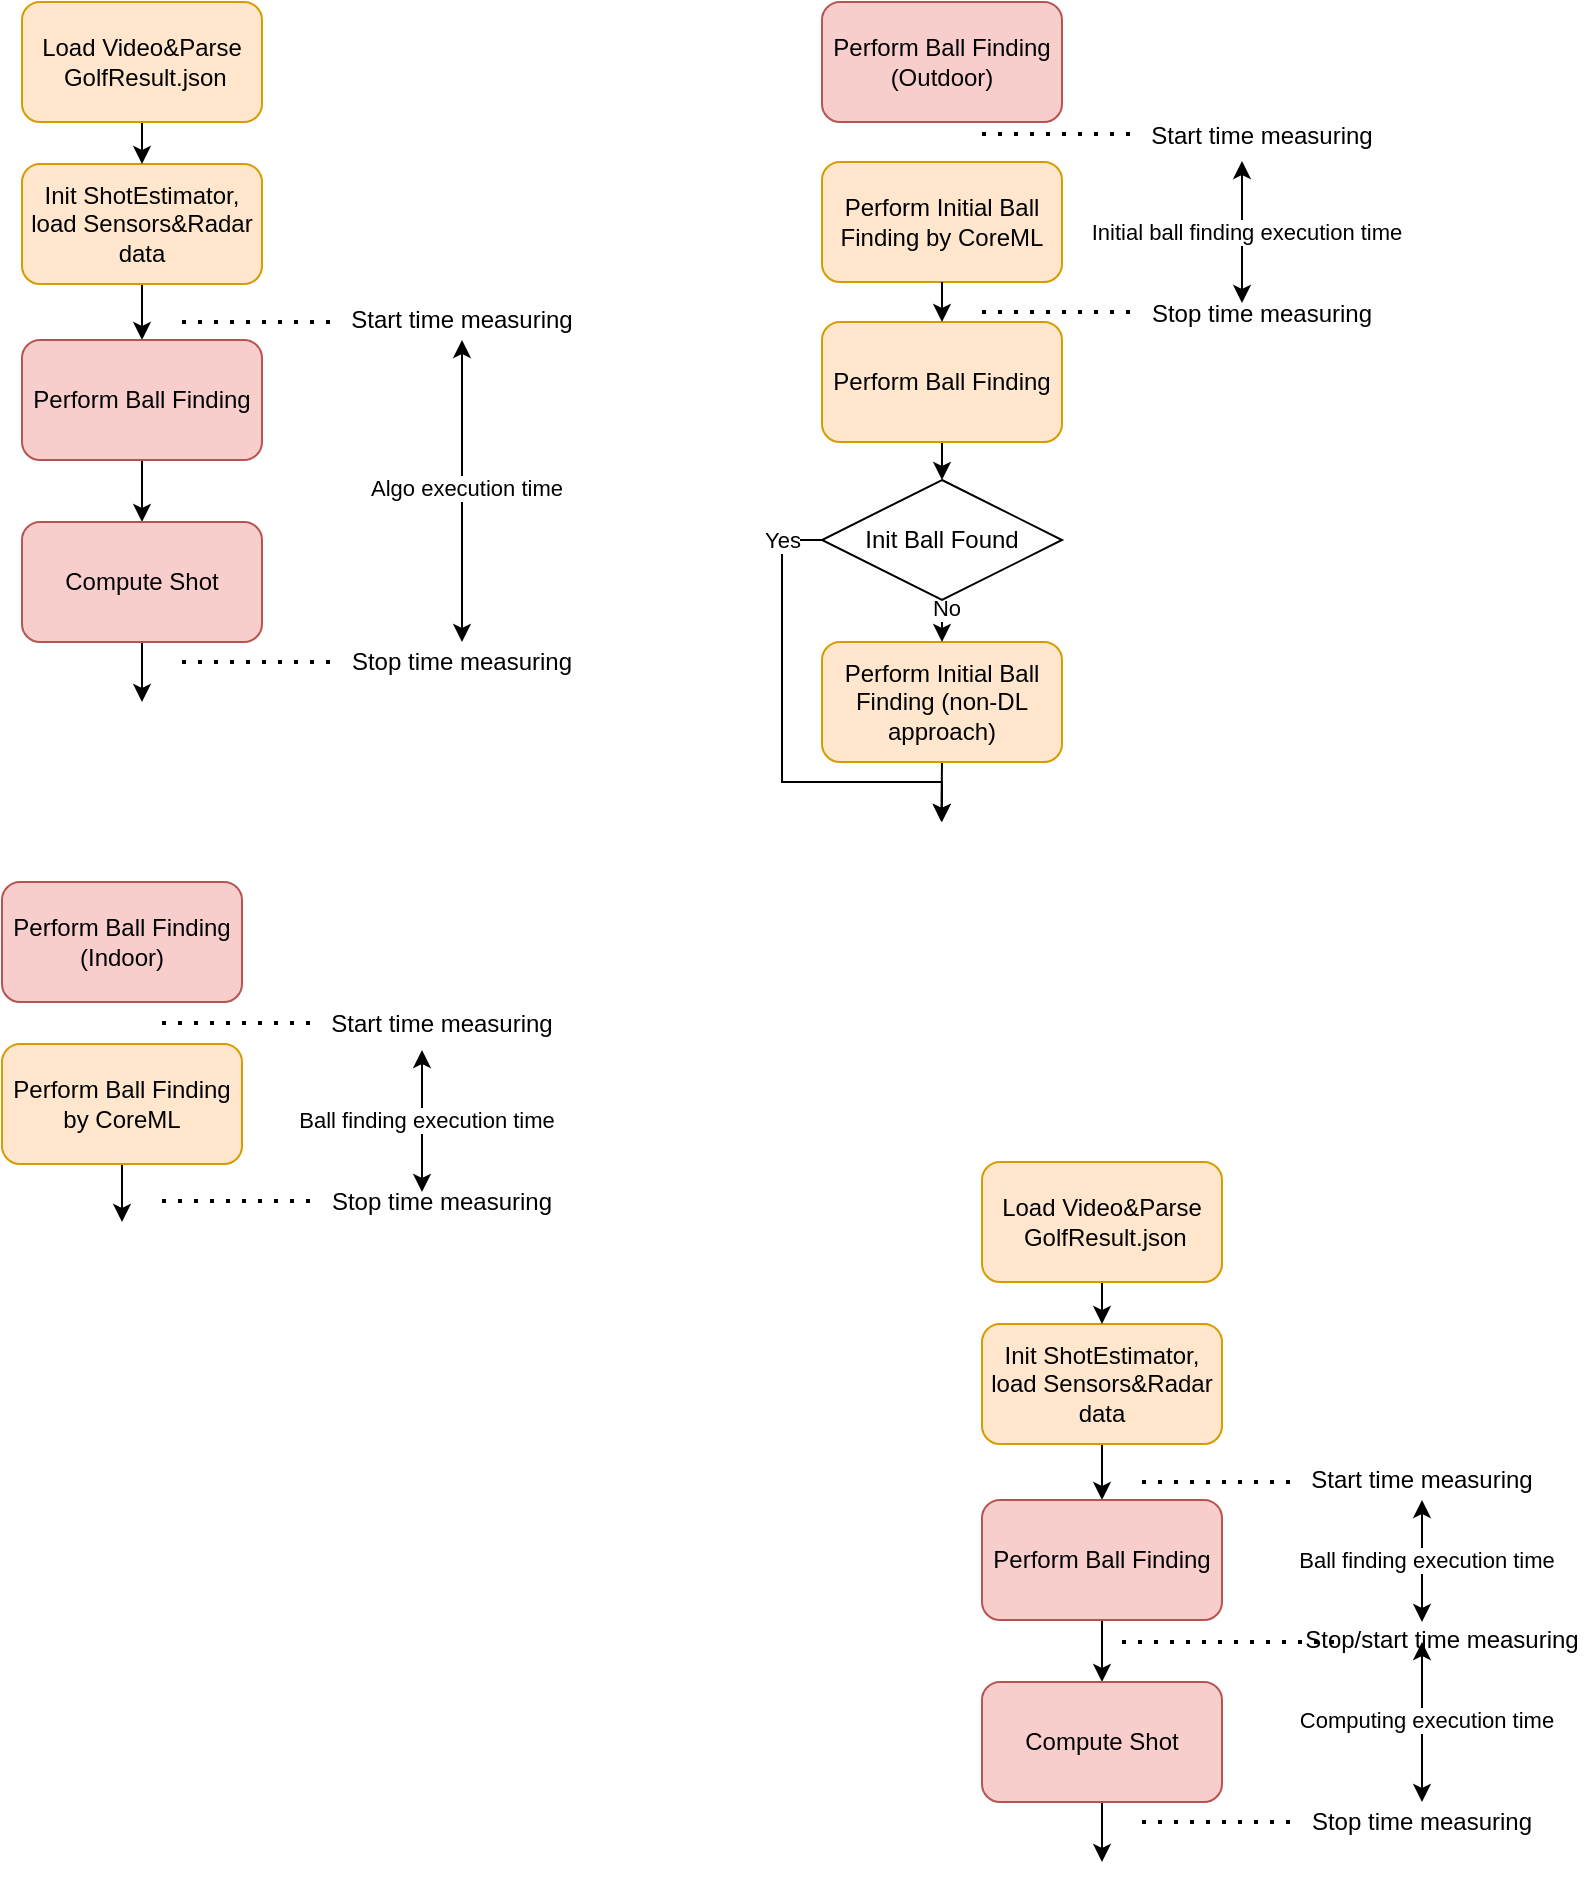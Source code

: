 <mxfile version="13.3.5" type="github">
  <diagram id="A9fwPorAj4-k2zNvB-i8" name="Page-1">
    <mxGraphModel dx="1036" dy="545" grid="1" gridSize="10" guides="1" tooltips="1" connect="1" arrows="1" fold="1" page="1" pageScale="1" pageWidth="827" pageHeight="1169" math="0" shadow="0">
      <root>
        <mxCell id="0" />
        <mxCell id="1" parent="0" />
        <mxCell id="JpvIN6KJs6gYNihXucAh-9" style="edgeStyle=orthogonalEdgeStyle;rounded=0;orthogonalLoop=1;jettySize=auto;html=1;exitX=0.5;exitY=1;exitDx=0;exitDy=0;" parent="1" source="JpvIN6KJs6gYNihXucAh-1" target="JpvIN6KJs6gYNihXucAh-3" edge="1">
          <mxGeometry relative="1" as="geometry" />
        </mxCell>
        <mxCell id="JpvIN6KJs6gYNihXucAh-1" value="Init ShotEstimator, load Sensors&amp;amp;Radar data" style="rounded=1;whiteSpace=wrap;html=1;fillColor=#ffe6cc;strokeColor=#d79b00;" parent="1" vertex="1">
          <mxGeometry x="80" y="121" width="120" height="60" as="geometry" />
        </mxCell>
        <mxCell id="JpvIN6KJs6gYNihXucAh-11" style="edgeStyle=orthogonalEdgeStyle;rounded=0;orthogonalLoop=1;jettySize=auto;html=1;exitX=0.5;exitY=1;exitDx=0;exitDy=0;entryX=0.5;entryY=0;entryDx=0;entryDy=0;" parent="1" source="JpvIN6KJs6gYNihXucAh-3" target="JpvIN6KJs6gYNihXucAh-4" edge="1">
          <mxGeometry relative="1" as="geometry" />
        </mxCell>
        <mxCell id="JpvIN6KJs6gYNihXucAh-3" value="Perform Ball Finding" style="rounded=1;whiteSpace=wrap;html=1;fillColor=#f8cecc;strokeColor=#b85450;" parent="1" vertex="1">
          <mxGeometry x="80" y="209" width="120" height="60" as="geometry" />
        </mxCell>
        <mxCell id="JpvIN6KJs6gYNihXucAh-17" style="edgeStyle=orthogonalEdgeStyle;rounded=0;orthogonalLoop=1;jettySize=auto;html=1;exitX=0.5;exitY=1;exitDx=0;exitDy=0;" parent="1" source="JpvIN6KJs6gYNihXucAh-4" edge="1">
          <mxGeometry relative="1" as="geometry">
            <mxPoint x="140" y="390" as="targetPoint" />
          </mxGeometry>
        </mxCell>
        <mxCell id="JpvIN6KJs6gYNihXucAh-4" value="Compute Shot" style="rounded=1;whiteSpace=wrap;html=1;fillColor=#f8cecc;strokeColor=#b85450;" parent="1" vertex="1">
          <mxGeometry x="80" y="300" width="120" height="60" as="geometry" />
        </mxCell>
        <mxCell id="JpvIN6KJs6gYNihXucAh-7" style="edgeStyle=orthogonalEdgeStyle;rounded=0;orthogonalLoop=1;jettySize=auto;html=1;exitX=0.5;exitY=1;exitDx=0;exitDy=0;entryX=0.5;entryY=0;entryDx=0;entryDy=0;" parent="1" source="JpvIN6KJs6gYNihXucAh-5" target="JpvIN6KJs6gYNihXucAh-1" edge="1">
          <mxGeometry relative="1" as="geometry" />
        </mxCell>
        <mxCell id="JpvIN6KJs6gYNihXucAh-5" value="Load Video&amp;amp;Parse &amp;nbsp;GolfResult.json" style="rounded=1;whiteSpace=wrap;html=1;fillColor=#ffe6cc;strokeColor=#d79b00;" parent="1" vertex="1">
          <mxGeometry x="80" y="40" width="120" height="60" as="geometry" />
        </mxCell>
        <mxCell id="JpvIN6KJs6gYNihXucAh-13" value="" style="endArrow=none;dashed=1;html=1;dashPattern=1 3;strokeWidth=2;" parent="1" edge="1">
          <mxGeometry width="50" height="50" relative="1" as="geometry">
            <mxPoint x="160" y="200" as="sourcePoint" />
            <mxPoint x="240" y="200" as="targetPoint" />
          </mxGeometry>
        </mxCell>
        <mxCell id="JpvIN6KJs6gYNihXucAh-14" value="" style="endArrow=none;dashed=1;html=1;dashPattern=1 3;strokeWidth=2;" parent="1" edge="1">
          <mxGeometry width="50" height="50" relative="1" as="geometry">
            <mxPoint x="160" y="370" as="sourcePoint" />
            <mxPoint x="240" y="370" as="targetPoint" />
          </mxGeometry>
        </mxCell>
        <mxCell id="JpvIN6KJs6gYNihXucAh-18" value="Start time measuring" style="text;html=1;strokeColor=none;fillColor=none;align=center;verticalAlign=middle;whiteSpace=wrap;rounded=0;" parent="1" vertex="1">
          <mxGeometry x="240" y="189" width="120" height="20" as="geometry" />
        </mxCell>
        <mxCell id="JpvIN6KJs6gYNihXucAh-19" value="Stop time measuring" style="text;html=1;strokeColor=none;fillColor=none;align=center;verticalAlign=middle;whiteSpace=wrap;rounded=0;" parent="1" vertex="1">
          <mxGeometry x="240" y="360" width="120" height="20" as="geometry" />
        </mxCell>
        <mxCell id="JpvIN6KJs6gYNihXucAh-20" value="" style="endArrow=classic;startArrow=classic;html=1;entryX=0.5;entryY=1;entryDx=0;entryDy=0;exitX=0.5;exitY=0;exitDx=0;exitDy=0;" parent="1" source="JpvIN6KJs6gYNihXucAh-19" target="JpvIN6KJs6gYNihXucAh-18" edge="1">
          <mxGeometry width="50" height="50" relative="1" as="geometry">
            <mxPoint x="290" y="300" as="sourcePoint" />
            <mxPoint x="290" y="240" as="targetPoint" />
          </mxGeometry>
        </mxCell>
        <mxCell id="JpvIN6KJs6gYNihXucAh-21" value="Algo execution time" style="edgeLabel;html=1;align=center;verticalAlign=middle;resizable=0;points=[];" parent="JpvIN6KJs6gYNihXucAh-20" vertex="1" connectable="0">
          <mxGeometry x="0.02" y="-2" relative="1" as="geometry">
            <mxPoint as="offset" />
          </mxGeometry>
        </mxCell>
        <mxCell id="JpvIN6KJs6gYNihXucAh-24" value="Perform Ball Finding (Outdoor)" style="rounded=1;whiteSpace=wrap;html=1;fillColor=#f8cecc;strokeColor=#b85450;" parent="1" vertex="1">
          <mxGeometry x="480" y="40" width="120" height="60" as="geometry" />
        </mxCell>
        <mxCell id="JpvIN6KJs6gYNihXucAh-25" value="Perform Initial Ball Finding by CoreML" style="rounded=1;whiteSpace=wrap;html=1;fillColor=#ffe6cc;strokeColor=#d79b00;" parent="1" vertex="1">
          <mxGeometry x="480" y="120" width="120" height="60" as="geometry" />
        </mxCell>
        <mxCell id="1CWVhn5QKhwqRxZHIpN0-6" style="edgeStyle=orthogonalEdgeStyle;rounded=0;orthogonalLoop=1;jettySize=auto;html=1;exitX=0.5;exitY=1;exitDx=0;exitDy=0;entryX=0.5;entryY=0;entryDx=0;entryDy=0;" parent="1" source="JpvIN6KJs6gYNihXucAh-27" target="1CWVhn5QKhwqRxZHIpN0-2" edge="1">
          <mxGeometry relative="1" as="geometry" />
        </mxCell>
        <mxCell id="JpvIN6KJs6gYNihXucAh-27" value="Perform Ball Finding" style="rounded=1;whiteSpace=wrap;html=1;fillColor=#ffe6cc;strokeColor=#d79b00;" parent="1" vertex="1">
          <mxGeometry x="480" y="200" width="120" height="60" as="geometry" />
        </mxCell>
        <mxCell id="JpvIN6KJs6gYNihXucAh-35" style="edgeStyle=orthogonalEdgeStyle;rounded=0;orthogonalLoop=1;jettySize=auto;html=1;exitX=0.5;exitY=1;exitDx=0;exitDy=0;" parent="1" source="JpvIN6KJs6gYNihXucAh-28" edge="1">
          <mxGeometry relative="1" as="geometry">
            <mxPoint x="539.667" y="450" as="targetPoint" />
          </mxGeometry>
        </mxCell>
        <mxCell id="JpvIN6KJs6gYNihXucAh-28" value="Perform Initial Ball Finding (non-DL approach)" style="rounded=1;whiteSpace=wrap;html=1;fillColor=#ffe6cc;strokeColor=#d79b00;" parent="1" vertex="1">
          <mxGeometry x="480" y="360" width="120" height="60" as="geometry" />
        </mxCell>
        <mxCell id="JpvIN6KJs6gYNihXucAh-30" value="" style="endArrow=classic;html=1;exitX=0.5;exitY=1;exitDx=0;exitDy=0;entryX=0.5;entryY=0;entryDx=0;entryDy=0;" parent="1" source="JpvIN6KJs6gYNihXucAh-25" target="JpvIN6KJs6gYNihXucAh-27" edge="1">
          <mxGeometry width="50" height="50" relative="1" as="geometry">
            <mxPoint x="440" y="290" as="sourcePoint" />
            <mxPoint x="490" y="240" as="targetPoint" />
          </mxGeometry>
        </mxCell>
        <mxCell id="JpvIN6KJs6gYNihXucAh-36" value="Perform Ball Finding (Indoor)" style="rounded=1;whiteSpace=wrap;html=1;fillColor=#f8cecc;strokeColor=#b85450;" parent="1" vertex="1">
          <mxGeometry x="70" y="480" width="120" height="60" as="geometry" />
        </mxCell>
        <mxCell id="1CWVhn5QKhwqRxZHIpN0-1" style="edgeStyle=orthogonalEdgeStyle;rounded=0;orthogonalLoop=1;jettySize=auto;html=1;exitX=0.5;exitY=1;exitDx=0;exitDy=0;" parent="1" source="JpvIN6KJs6gYNihXucAh-37" edge="1">
          <mxGeometry relative="1" as="geometry">
            <mxPoint x="130" y="650" as="targetPoint" />
          </mxGeometry>
        </mxCell>
        <mxCell id="JpvIN6KJs6gYNihXucAh-37" value="Perform Ball Finding by CoreML" style="rounded=1;whiteSpace=wrap;html=1;fillColor=#ffe6cc;strokeColor=#d79b00;" parent="1" vertex="1">
          <mxGeometry x="70" y="561" width="120" height="60" as="geometry" />
        </mxCell>
        <mxCell id="1CWVhn5QKhwqRxZHIpN0-4" value="Yes" style="edgeStyle=orthogonalEdgeStyle;rounded=0;orthogonalLoop=1;jettySize=auto;html=1;exitX=0;exitY=0.5;exitDx=0;exitDy=0;" parent="1" source="1CWVhn5QKhwqRxZHIpN0-2" edge="1">
          <mxGeometry x="-0.834" relative="1" as="geometry">
            <mxPoint x="540" y="450" as="targetPoint" />
            <Array as="points">
              <mxPoint x="460" y="309" />
              <mxPoint x="460" y="430" />
              <mxPoint x="540" y="430" />
            </Array>
            <mxPoint as="offset" />
          </mxGeometry>
        </mxCell>
        <mxCell id="1CWVhn5QKhwqRxZHIpN0-5" style="edgeStyle=orthogonalEdgeStyle;rounded=0;orthogonalLoop=1;jettySize=auto;html=1;exitX=0.5;exitY=1;exitDx=0;exitDy=0;entryX=0.5;entryY=0;entryDx=0;entryDy=0;" parent="1" source="1CWVhn5QKhwqRxZHIpN0-2" target="JpvIN6KJs6gYNihXucAh-28" edge="1">
          <mxGeometry relative="1" as="geometry" />
        </mxCell>
        <mxCell id="1CWVhn5QKhwqRxZHIpN0-8" value="No" style="edgeLabel;html=1;align=center;verticalAlign=middle;resizable=0;points=[];" parent="1CWVhn5QKhwqRxZHIpN0-5" vertex="1" connectable="0">
          <mxGeometry x="-0.619" y="2" relative="1" as="geometry">
            <mxPoint as="offset" />
          </mxGeometry>
        </mxCell>
        <mxCell id="1CWVhn5QKhwqRxZHIpN0-2" value="Init Ball Found" style="rhombus;whiteSpace=wrap;html=1;" parent="1" vertex="1">
          <mxGeometry x="480" y="279" width="120" height="60" as="geometry" />
        </mxCell>
        <mxCell id="w0-YjnwyO9TYqvclRTjK-3" value="Start time measuring" style="text;html=1;strokeColor=none;fillColor=none;align=center;verticalAlign=middle;whiteSpace=wrap;rounded=0;" vertex="1" parent="1">
          <mxGeometry x="230" y="541" width="120" height="20" as="geometry" />
        </mxCell>
        <mxCell id="w0-YjnwyO9TYqvclRTjK-4" value="Stop time measuring" style="text;html=1;strokeColor=none;fillColor=none;align=center;verticalAlign=middle;whiteSpace=wrap;rounded=0;" vertex="1" parent="1">
          <mxGeometry x="230" y="630" width="120" height="20" as="geometry" />
        </mxCell>
        <mxCell id="w0-YjnwyO9TYqvclRTjK-5" value="" style="endArrow=none;dashed=1;html=1;dashPattern=1 3;strokeWidth=2;" edge="1" parent="1">
          <mxGeometry width="50" height="50" relative="1" as="geometry">
            <mxPoint x="150" y="550.5" as="sourcePoint" />
            <mxPoint x="230" y="550.5" as="targetPoint" />
          </mxGeometry>
        </mxCell>
        <mxCell id="w0-YjnwyO9TYqvclRTjK-7" value="" style="endArrow=none;dashed=1;html=1;dashPattern=1 3;strokeWidth=2;" edge="1" parent="1">
          <mxGeometry width="50" height="50" relative="1" as="geometry">
            <mxPoint x="150" y="639.5" as="sourcePoint" />
            <mxPoint x="230" y="639.5" as="targetPoint" />
          </mxGeometry>
        </mxCell>
        <mxCell id="w0-YjnwyO9TYqvclRTjK-8" value="" style="endArrow=classic;startArrow=classic;html=1;exitX=0.5;exitY=0;exitDx=0;exitDy=0;" edge="1" parent="1">
          <mxGeometry width="50" height="50" relative="1" as="geometry">
            <mxPoint x="280" y="635" as="sourcePoint" />
            <mxPoint x="280" y="564" as="targetPoint" />
          </mxGeometry>
        </mxCell>
        <mxCell id="w0-YjnwyO9TYqvclRTjK-9" value="Ball finding execution time" style="edgeLabel;html=1;align=center;verticalAlign=middle;resizable=0;points=[];" vertex="1" connectable="0" parent="w0-YjnwyO9TYqvclRTjK-8">
          <mxGeometry x="0.02" y="-2" relative="1" as="geometry">
            <mxPoint as="offset" />
          </mxGeometry>
        </mxCell>
        <mxCell id="w0-YjnwyO9TYqvclRTjK-16" value="Start time measuring" style="text;html=1;strokeColor=none;fillColor=none;align=center;verticalAlign=middle;whiteSpace=wrap;rounded=0;" vertex="1" parent="1">
          <mxGeometry x="640" y="96.5" width="120" height="20" as="geometry" />
        </mxCell>
        <mxCell id="w0-YjnwyO9TYqvclRTjK-17" value="Stop time measuring" style="text;html=1;strokeColor=none;fillColor=none;align=center;verticalAlign=middle;whiteSpace=wrap;rounded=0;" vertex="1" parent="1">
          <mxGeometry x="640" y="185.5" width="120" height="20" as="geometry" />
        </mxCell>
        <mxCell id="w0-YjnwyO9TYqvclRTjK-18" value="" style="endArrow=none;dashed=1;html=1;dashPattern=1 3;strokeWidth=2;" edge="1" parent="1">
          <mxGeometry width="50" height="50" relative="1" as="geometry">
            <mxPoint x="560" y="106" as="sourcePoint" />
            <mxPoint x="640" y="106" as="targetPoint" />
          </mxGeometry>
        </mxCell>
        <mxCell id="w0-YjnwyO9TYqvclRTjK-19" value="" style="endArrow=none;dashed=1;html=1;dashPattern=1 3;strokeWidth=2;" edge="1" parent="1">
          <mxGeometry width="50" height="50" relative="1" as="geometry">
            <mxPoint x="560" y="195" as="sourcePoint" />
            <mxPoint x="640" y="195" as="targetPoint" />
          </mxGeometry>
        </mxCell>
        <mxCell id="w0-YjnwyO9TYqvclRTjK-20" value="" style="endArrow=classic;startArrow=classic;html=1;exitX=0.5;exitY=0;exitDx=0;exitDy=0;" edge="1" parent="1">
          <mxGeometry width="50" height="50" relative="1" as="geometry">
            <mxPoint x="690" y="190.5" as="sourcePoint" />
            <mxPoint x="690" y="119.5" as="targetPoint" />
          </mxGeometry>
        </mxCell>
        <mxCell id="w0-YjnwyO9TYqvclRTjK-21" value="Initial ball finding execution time" style="edgeLabel;html=1;align=center;verticalAlign=middle;resizable=0;points=[];" vertex="1" connectable="0" parent="w0-YjnwyO9TYqvclRTjK-20">
          <mxGeometry x="0.02" y="-2" relative="1" as="geometry">
            <mxPoint as="offset" />
          </mxGeometry>
        </mxCell>
        <mxCell id="w0-YjnwyO9TYqvclRTjK-24" style="edgeStyle=orthogonalEdgeStyle;rounded=0;orthogonalLoop=1;jettySize=auto;html=1;exitX=0.5;exitY=1;exitDx=0;exitDy=0;" edge="1" source="w0-YjnwyO9TYqvclRTjK-25" target="w0-YjnwyO9TYqvclRTjK-27" parent="1">
          <mxGeometry relative="1" as="geometry" />
        </mxCell>
        <mxCell id="w0-YjnwyO9TYqvclRTjK-25" value="Init ShotEstimator, load Sensors&amp;amp;Radar data" style="rounded=1;whiteSpace=wrap;html=1;fillColor=#ffe6cc;strokeColor=#d79b00;" vertex="1" parent="1">
          <mxGeometry x="560" y="701" width="120" height="60" as="geometry" />
        </mxCell>
        <mxCell id="w0-YjnwyO9TYqvclRTjK-26" style="edgeStyle=orthogonalEdgeStyle;rounded=0;orthogonalLoop=1;jettySize=auto;html=1;exitX=0.5;exitY=1;exitDx=0;exitDy=0;entryX=0.5;entryY=0;entryDx=0;entryDy=0;" edge="1" source="w0-YjnwyO9TYqvclRTjK-27" target="w0-YjnwyO9TYqvclRTjK-29" parent="1">
          <mxGeometry relative="1" as="geometry" />
        </mxCell>
        <mxCell id="w0-YjnwyO9TYqvclRTjK-27" value="Perform Ball Finding" style="rounded=1;whiteSpace=wrap;html=1;fillColor=#f8cecc;strokeColor=#b85450;" vertex="1" parent="1">
          <mxGeometry x="560" y="789" width="120" height="60" as="geometry" />
        </mxCell>
        <mxCell id="w0-YjnwyO9TYqvclRTjK-28" style="edgeStyle=orthogonalEdgeStyle;rounded=0;orthogonalLoop=1;jettySize=auto;html=1;exitX=0.5;exitY=1;exitDx=0;exitDy=0;" edge="1" source="w0-YjnwyO9TYqvclRTjK-29" parent="1">
          <mxGeometry relative="1" as="geometry">
            <mxPoint x="620" y="970" as="targetPoint" />
          </mxGeometry>
        </mxCell>
        <mxCell id="w0-YjnwyO9TYqvclRTjK-29" value="Compute Shot" style="rounded=1;whiteSpace=wrap;html=1;fillColor=#f8cecc;strokeColor=#b85450;" vertex="1" parent="1">
          <mxGeometry x="560" y="880" width="120" height="60" as="geometry" />
        </mxCell>
        <mxCell id="w0-YjnwyO9TYqvclRTjK-30" style="edgeStyle=orthogonalEdgeStyle;rounded=0;orthogonalLoop=1;jettySize=auto;html=1;exitX=0.5;exitY=1;exitDx=0;exitDy=0;entryX=0.5;entryY=0;entryDx=0;entryDy=0;" edge="1" source="w0-YjnwyO9TYqvclRTjK-31" target="w0-YjnwyO9TYqvclRTjK-25" parent="1">
          <mxGeometry relative="1" as="geometry" />
        </mxCell>
        <mxCell id="w0-YjnwyO9TYqvclRTjK-31" value="Load Video&amp;amp;Parse &amp;nbsp;GolfResult.json" style="rounded=1;whiteSpace=wrap;html=1;fillColor=#ffe6cc;strokeColor=#d79b00;" vertex="1" parent="1">
          <mxGeometry x="560" y="620" width="120" height="60" as="geometry" />
        </mxCell>
        <mxCell id="w0-YjnwyO9TYqvclRTjK-32" value="" style="endArrow=none;dashed=1;html=1;dashPattern=1 3;strokeWidth=2;" edge="1" parent="1">
          <mxGeometry width="50" height="50" relative="1" as="geometry">
            <mxPoint x="640" y="780" as="sourcePoint" />
            <mxPoint x="720" y="780" as="targetPoint" />
          </mxGeometry>
        </mxCell>
        <mxCell id="w0-YjnwyO9TYqvclRTjK-33" value="" style="endArrow=none;dashed=1;html=1;dashPattern=1 3;strokeWidth=2;" edge="1" parent="1">
          <mxGeometry width="50" height="50" relative="1" as="geometry">
            <mxPoint x="640" y="950" as="sourcePoint" />
            <mxPoint x="720" y="950" as="targetPoint" />
          </mxGeometry>
        </mxCell>
        <mxCell id="w0-YjnwyO9TYqvclRTjK-34" value="Start time measuring" style="text;html=1;strokeColor=none;fillColor=none;align=center;verticalAlign=middle;whiteSpace=wrap;rounded=0;" vertex="1" parent="1">
          <mxGeometry x="720" y="769" width="120" height="20" as="geometry" />
        </mxCell>
        <mxCell id="w0-YjnwyO9TYqvclRTjK-35" value="Stop time measuring" style="text;html=1;strokeColor=none;fillColor=none;align=center;verticalAlign=middle;whiteSpace=wrap;rounded=0;" vertex="1" parent="1">
          <mxGeometry x="720" y="940" width="120" height="20" as="geometry" />
        </mxCell>
        <mxCell id="w0-YjnwyO9TYqvclRTjK-36" value="" style="endArrow=classic;startArrow=classic;html=1;entryX=0.5;entryY=1;entryDx=0;entryDy=0;" edge="1" target="w0-YjnwyO9TYqvclRTjK-34" parent="1">
          <mxGeometry width="50" height="50" relative="1" as="geometry">
            <mxPoint x="780" y="850" as="sourcePoint" />
            <mxPoint x="770" y="820" as="targetPoint" />
          </mxGeometry>
        </mxCell>
        <mxCell id="w0-YjnwyO9TYqvclRTjK-37" value="Ball finding execution time" style="edgeLabel;html=1;align=center;verticalAlign=middle;resizable=0;points=[];" vertex="1" connectable="0" parent="w0-YjnwyO9TYqvclRTjK-36">
          <mxGeometry x="0.02" y="-2" relative="1" as="geometry">
            <mxPoint as="offset" />
          </mxGeometry>
        </mxCell>
        <mxCell id="w0-YjnwyO9TYqvclRTjK-38" value="" style="endArrow=none;dashed=1;html=1;dashPattern=1 3;strokeWidth=2;" edge="1" parent="1">
          <mxGeometry width="50" height="50" relative="1" as="geometry">
            <mxPoint x="630" y="860" as="sourcePoint" />
            <mxPoint x="740" y="860" as="targetPoint" />
          </mxGeometry>
        </mxCell>
        <mxCell id="w0-YjnwyO9TYqvclRTjK-39" value="" style="endArrow=classic;startArrow=classic;html=1;exitX=0.5;exitY=0;exitDx=0;exitDy=0;" edge="1" parent="1" source="w0-YjnwyO9TYqvclRTjK-35">
          <mxGeometry width="50" height="50" relative="1" as="geometry">
            <mxPoint x="779.5" y="931" as="sourcePoint" />
            <mxPoint x="780" y="860" as="targetPoint" />
          </mxGeometry>
        </mxCell>
        <mxCell id="w0-YjnwyO9TYqvclRTjK-40" value="Computing execution time" style="edgeLabel;html=1;align=center;verticalAlign=middle;resizable=0;points=[];" vertex="1" connectable="0" parent="w0-YjnwyO9TYqvclRTjK-39">
          <mxGeometry x="0.02" y="-2" relative="1" as="geometry">
            <mxPoint as="offset" />
          </mxGeometry>
        </mxCell>
        <mxCell id="w0-YjnwyO9TYqvclRTjK-43" value="Stop/start time measuring" style="text;html=1;strokeColor=none;fillColor=none;align=center;verticalAlign=middle;whiteSpace=wrap;rounded=0;" vertex="1" parent="1">
          <mxGeometry x="720" y="849" width="140" height="20" as="geometry" />
        </mxCell>
      </root>
    </mxGraphModel>
  </diagram>
</mxfile>
